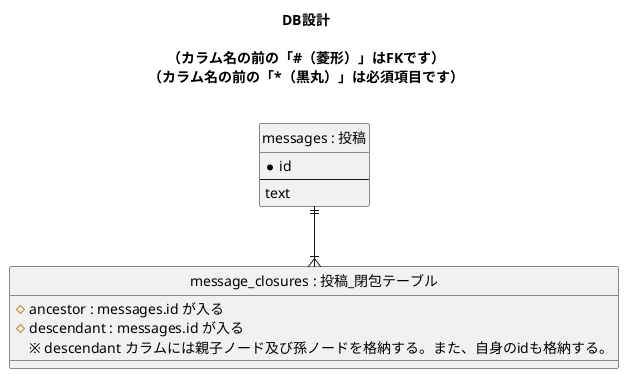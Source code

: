 @startuml

' hide the spot
hide circle

title
DB設計

（カラム名の前の「#（菱形）」はFKです）
（カラム名の前の「*（黒丸）」は必須項目です）

endtitle

entity "messages : 投稿" as messages {
  *id
  --
  text
}

entity "message_closures : 投稿_閉包テーブル" as message_closures {
  #ancestor : messages.id が入る
  #descendant : messages.id が入る
  ※ descendant カラムには親子ノード及び孫ノードを格納する。また、自身のidも格納する。
}

messages ||--|{ message_closures

@enduml
